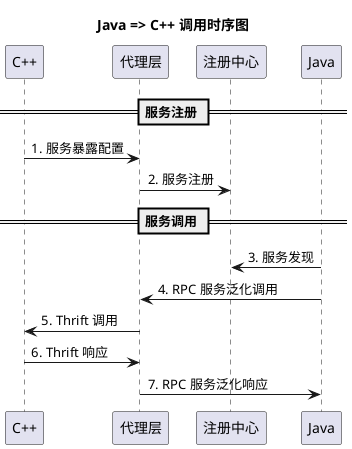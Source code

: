 @startuml

title Java => C++ 调用时序图

== 服务注册 ==

"C++" -> 代理层: 1. 服务暴露配置
代理层 -> 注册中心: 2. 服务注册

== 服务调用 ==

Java -> 注册中心: 3. 服务发现
Java -> 代理层: 4. RPC 服务泛化调用
代理层 -> "C++": 5. Thrift 调用
"C++" -> 代理层: 6. Thrift 响应
代理层 -> Java: 7. RPC 服务泛化响应

@enduml